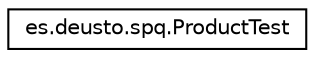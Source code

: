digraph "Representación gráfica de la clase"
{
 // LATEX_PDF_SIZE
  edge [fontname="Helvetica",fontsize="10",labelfontname="Helvetica",labelfontsize="10"];
  node [fontname="Helvetica",fontsize="10",shape=record];
  rankdir="LR";
  Node0 [label="es.deusto.spq.ProductTest",height=0.2,width=0.4,color="black", fillcolor="white", style="filled",URL="$classes_1_1deusto_1_1spq_1_1_product_test.html",tooltip=" "];
}
